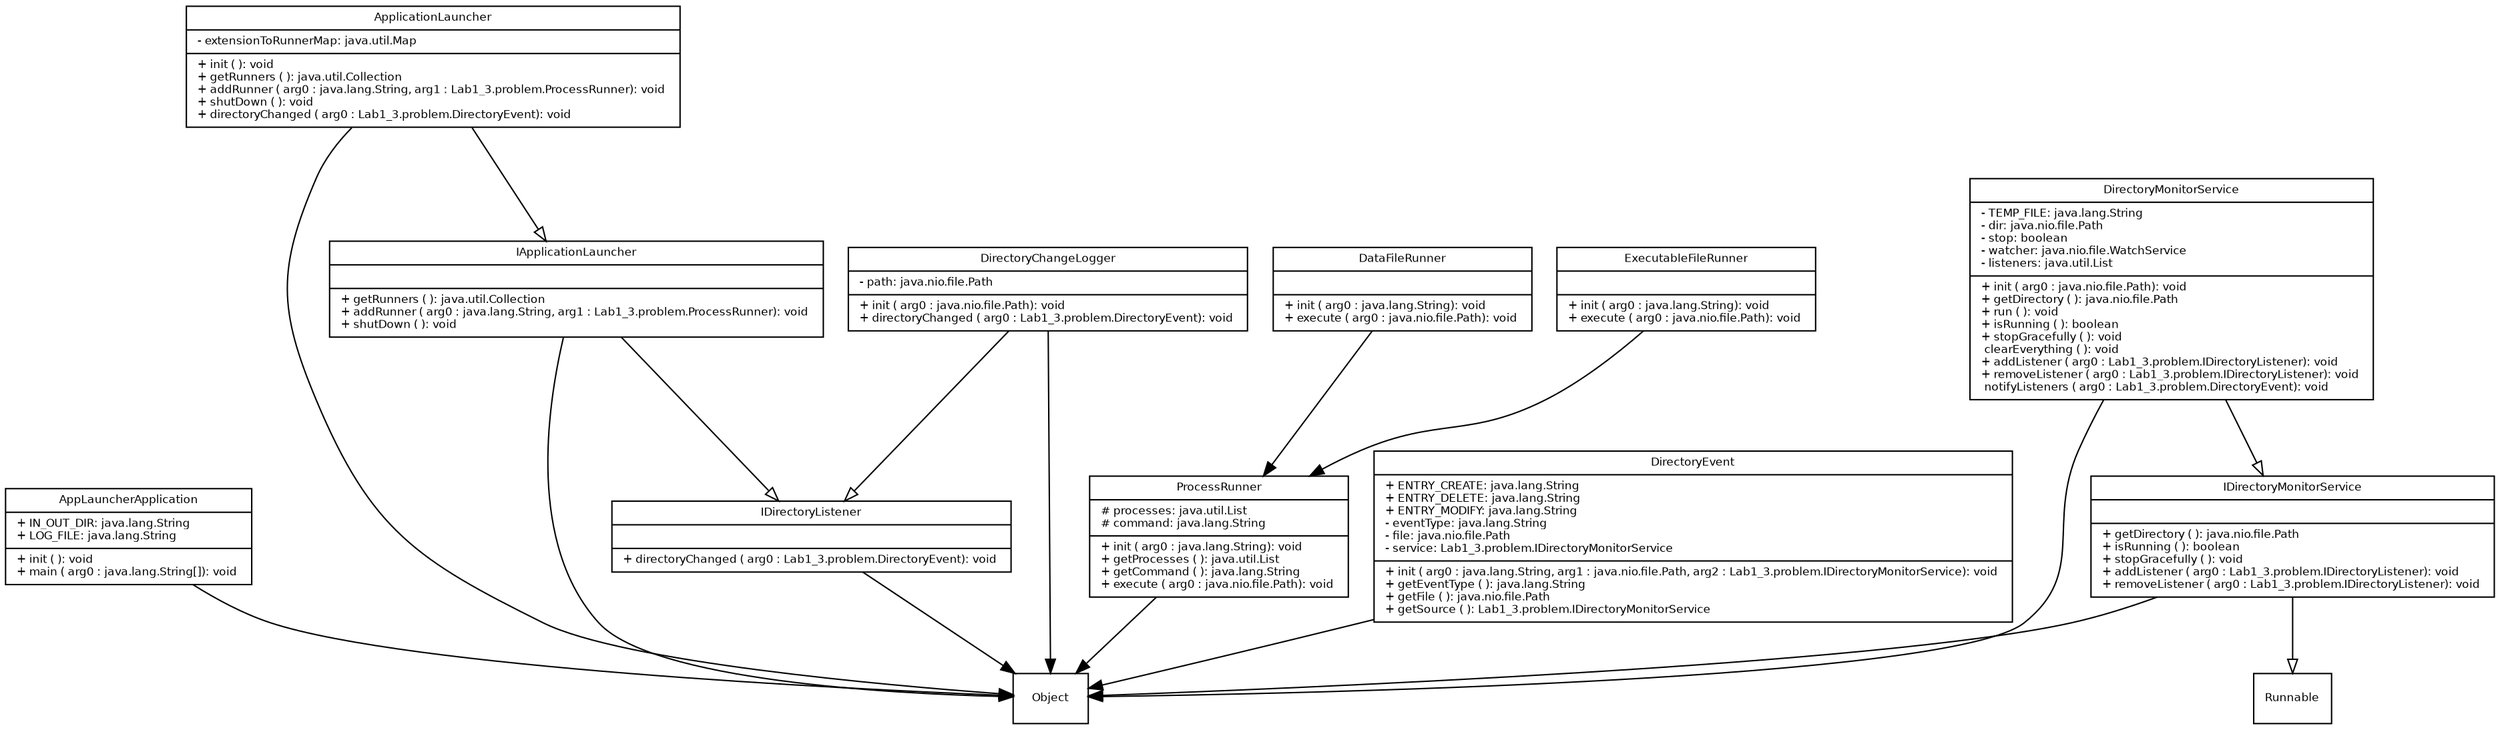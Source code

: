 digraph G {
    fontname = "Bitstream Vera Sans"
    fontsize = 8

    node [
    fontname = "Bitstream Vera Sans"
    fontsize = 8
    shape = "record"
    ]

    edge [
    fontname = "Bitstream Vera Sans"
    fontsize = 8
    ]
AppLauncherApplication [ 
 label = " { AppLauncherApplication|+ IN_OUT_DIR: java.lang.String \l+ LOG_FILE: java.lang.String \l|+ init ( ): void \l+ main ( arg0 : java.lang.String[]): void \l 
 } " 
 ]
 edge [ 
  arrowhead = "normal" 
 ] 
 AppLauncherApplication -> Object 
ApplicationLauncher [ 
 label = " { ApplicationLauncher|- extensionToRunnerMap: java.util.Map \l|+ init ( ): void \l+ getRunners ( ): java.util.Collection \l+ addRunner ( arg0 : java.lang.String, arg1 : Lab1_3.problem.ProcessRunner): void \l+ shutDown ( ): void \l+ directoryChanged ( arg0 : Lab1_3.problem.DirectoryEvent): void \l 
 } " 
 ]
 edge [ 
  arrowhead = "normal" 
 ] 
 ApplicationLauncher -> Object 
 edge [ 
 arrowhead = "empty" 
 ] 
  ApplicationLauncher -> IApplicationLauncher 
DataFileRunner [ 
 label = " { DataFileRunner||+ init ( arg0 : java.lang.String): void \l+ execute ( arg0 : java.nio.file.Path): void \l 
 } " 
 ]
 edge [ 
  arrowhead = "normal" 
 ] 
 DataFileRunner -> ProcessRunner 
DirectoryChangeLogger [ 
 label = " { DirectoryChangeLogger|- path: java.nio.file.Path \l|+ init ( arg0 : java.nio.file.Path): void \l+ directoryChanged ( arg0 : Lab1_3.problem.DirectoryEvent): void \l 
 } " 
 ]
 edge [ 
  arrowhead = "normal" 
 ] 
 DirectoryChangeLogger -> Object 
 edge [ 
 arrowhead = "empty" 
 ] 
  DirectoryChangeLogger -> IDirectoryListener 
DirectoryEvent [ 
 label = " { DirectoryEvent|+ ENTRY_CREATE: java.lang.String \l+ ENTRY_DELETE: java.lang.String \l+ ENTRY_MODIFY: java.lang.String \l- eventType: java.lang.String \l- file: java.nio.file.Path \l- service: Lab1_3.problem.IDirectoryMonitorService \l|+ init ( arg0 : java.lang.String, arg1 : java.nio.file.Path, arg2 : Lab1_3.problem.IDirectoryMonitorService): void \l+ getEventType ( ): java.lang.String \l+ getFile ( ): java.nio.file.Path \l+ getSource ( ): Lab1_3.problem.IDirectoryMonitorService \l 
 } " 
 ]
 edge [ 
  arrowhead = "normal" 
 ] 
 DirectoryEvent -> Object 
DirectoryMonitorService [ 
 label = " { DirectoryMonitorService|- TEMP_FILE: java.lang.String \l- dir: java.nio.file.Path \l- stop: boolean \l- watcher: java.nio.file.WatchService \l- listeners: java.util.List \l|+ init ( arg0 : java.nio.file.Path): void \l+ getDirectory ( ): java.nio.file.Path \l+ run ( ): void \l+ isRunning ( ): boolean \l+ stopGracefully ( ): void \l clearEverything ( ): void \l+ addListener ( arg0 : Lab1_3.problem.IDirectoryListener): void \l+ removeListener ( arg0 : Lab1_3.problem.IDirectoryListener): void \l notifyListeners ( arg0 : Lab1_3.problem.DirectoryEvent): void \l 
 } " 
 ]
 edge [ 
  arrowhead = "normal" 
 ] 
 DirectoryMonitorService -> Object 
 edge [ 
 arrowhead = "empty" 
 ] 
  DirectoryMonitorService -> IDirectoryMonitorService 
ExecutableFileRunner [ 
 label = " { ExecutableFileRunner||+ init ( arg0 : java.lang.String): void \l+ execute ( arg0 : java.nio.file.Path): void \l 
 } " 
 ]
 edge [ 
  arrowhead = "normal" 
 ] 
 ExecutableFileRunner -> ProcessRunner 
IApplicationLauncher [ 
 label = " { IApplicationLauncher||+ getRunners ( ): java.util.Collection \l+ addRunner ( arg0 : java.lang.String, arg1 : Lab1_3.problem.ProcessRunner): void \l+ shutDown ( ): void \l 
 } " 
 ]
 edge [ 
  arrowhead = "normal" 
 ] 
 IApplicationLauncher -> Object 
 edge [ 
 arrowhead = "empty" 
 ] 
  IApplicationLauncher -> IDirectoryListener 
IDirectoryListener [ 
 label = " { IDirectoryListener||+ directoryChanged ( arg0 : Lab1_3.problem.DirectoryEvent): void \l 
 } " 
 ]
 edge [ 
  arrowhead = "normal" 
 ] 
 IDirectoryListener -> Object 
IDirectoryMonitorService [ 
 label = " { IDirectoryMonitorService||+ getDirectory ( ): java.nio.file.Path \l+ isRunning ( ): boolean \l+ stopGracefully ( ): void \l+ addListener ( arg0 : Lab1_3.problem.IDirectoryListener): void \l+ removeListener ( arg0 : Lab1_3.problem.IDirectoryListener): void \l 
 } " 
 ]
 edge [ 
  arrowhead = "normal" 
 ] 
 IDirectoryMonitorService -> Object 
 edge [ 
 arrowhead = "empty" 
 ] 
  IDirectoryMonitorService -> Runnable 
ProcessRunner [ 
 label = " { ProcessRunner|# processes: java.util.List \l# command: java.lang.String \l|+ init ( arg0 : java.lang.String): void \l+ getProcesses ( ): java.util.List \l+ getCommand ( ): java.lang.String \l+ execute ( arg0 : java.nio.file.Path): void \l 
 } " 
 ]
 edge [ 
  arrowhead = "normal" 
 ] 
 ProcessRunner -> Object 
}